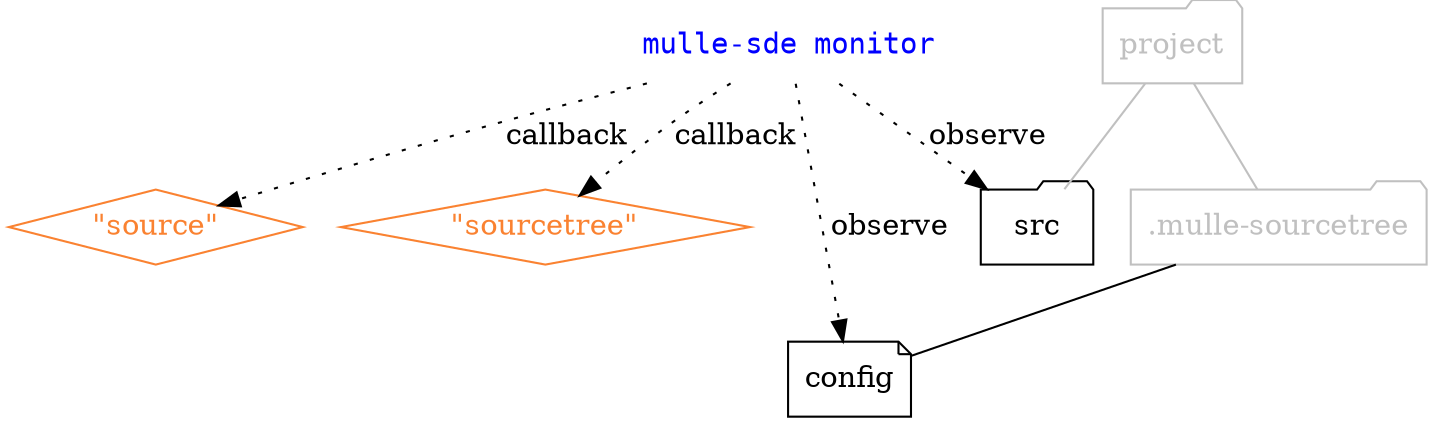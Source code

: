 digraph G {
    graph [rankdir = TD];

    node[shape=record];

    { rank = same; "mulle-sde monitor" };
    { rank = same; "src", ".mulle-sourcetree" };

    "project"            [ shape="folder", color="gray", fontcolor="gray"]
    "src"                [ shape="folder"]
    ".mulle-sourcetree"  [ shape="folder", color="gray", fontcolor="gray"]
    "config"             [ shape="note"]

    "project"            -> "src"                [ arrowhead="none", color="gray", fontcolor="gray"]
    "project"            -> ".mulle-sourcetree"  [ arrowhead="none", color="gray", fontcolor="gray"]
    ".mulle-sourcetree"  -> "config"             [ arrowhead="none" ]

    "source"               [ shape="diamond", color="#fa8231", fontcolor="#fa8231", label="\"source\"" ]
    "sourcetree"           [ shape="diamond", color="#fa8231", fontcolor="#fa8231", label="\"sourcetree\"" ]
    "mulle-sde monitor"    [ shape="none", fontname="monospace", fontcolor="blue"]

    "mulle-sde monitor"  -> "source"      [ style="dotted", label="callback" ]
    "mulle-sde monitor"  -> "sourcetree"  [ style="dotted", label="callback" ]

    "mulle-sde monitor"  -> "src"    [ style="dotted", label="observe" ]
    "mulle-sde monitor"  -> "config" [ style="dotted", label="observe" ]
}
